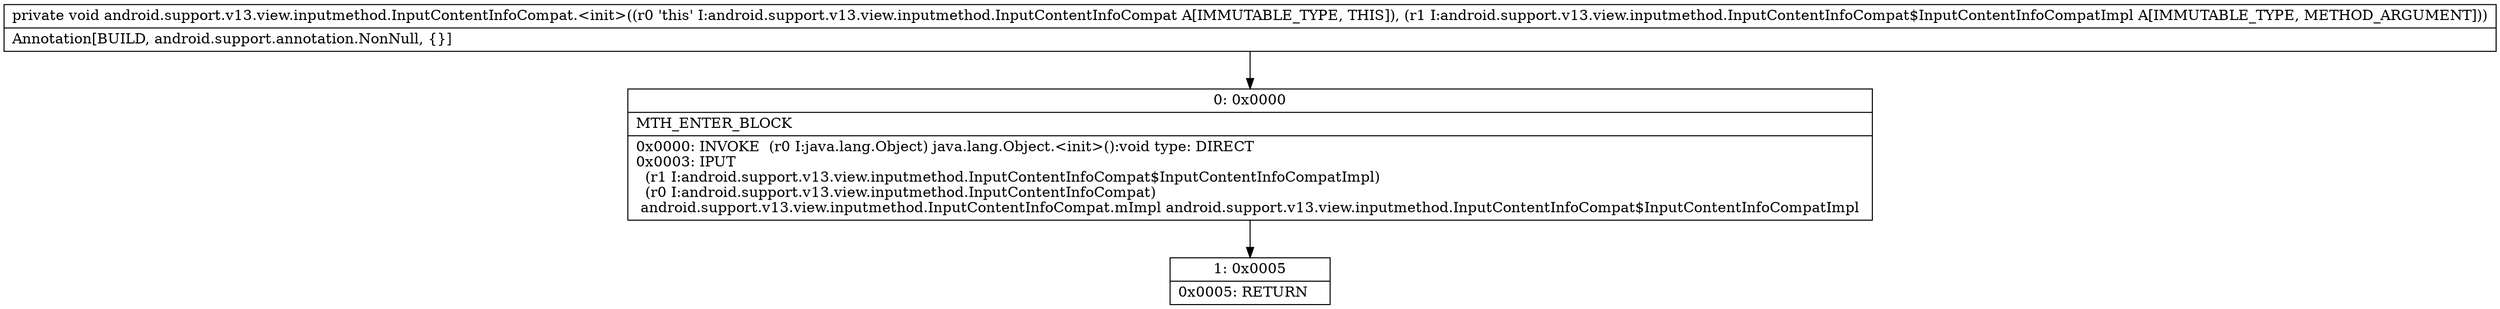 digraph "CFG forandroid.support.v13.view.inputmethod.InputContentInfoCompat.\<init\>(Landroid\/support\/v13\/view\/inputmethod\/InputContentInfoCompat$InputContentInfoCompatImpl;)V" {
Node_0 [shape=record,label="{0\:\ 0x0000|MTH_ENTER_BLOCK\l|0x0000: INVOKE  (r0 I:java.lang.Object) java.lang.Object.\<init\>():void type: DIRECT \l0x0003: IPUT  \l  (r1 I:android.support.v13.view.inputmethod.InputContentInfoCompat$InputContentInfoCompatImpl)\l  (r0 I:android.support.v13.view.inputmethod.InputContentInfoCompat)\l android.support.v13.view.inputmethod.InputContentInfoCompat.mImpl android.support.v13.view.inputmethod.InputContentInfoCompat$InputContentInfoCompatImpl \l}"];
Node_1 [shape=record,label="{1\:\ 0x0005|0x0005: RETURN   \l}"];
MethodNode[shape=record,label="{private void android.support.v13.view.inputmethod.InputContentInfoCompat.\<init\>((r0 'this' I:android.support.v13.view.inputmethod.InputContentInfoCompat A[IMMUTABLE_TYPE, THIS]), (r1 I:android.support.v13.view.inputmethod.InputContentInfoCompat$InputContentInfoCompatImpl A[IMMUTABLE_TYPE, METHOD_ARGUMENT]))  | Annotation[BUILD, android.support.annotation.NonNull, \{\}]\l}"];
MethodNode -> Node_0;
Node_0 -> Node_1;
}

